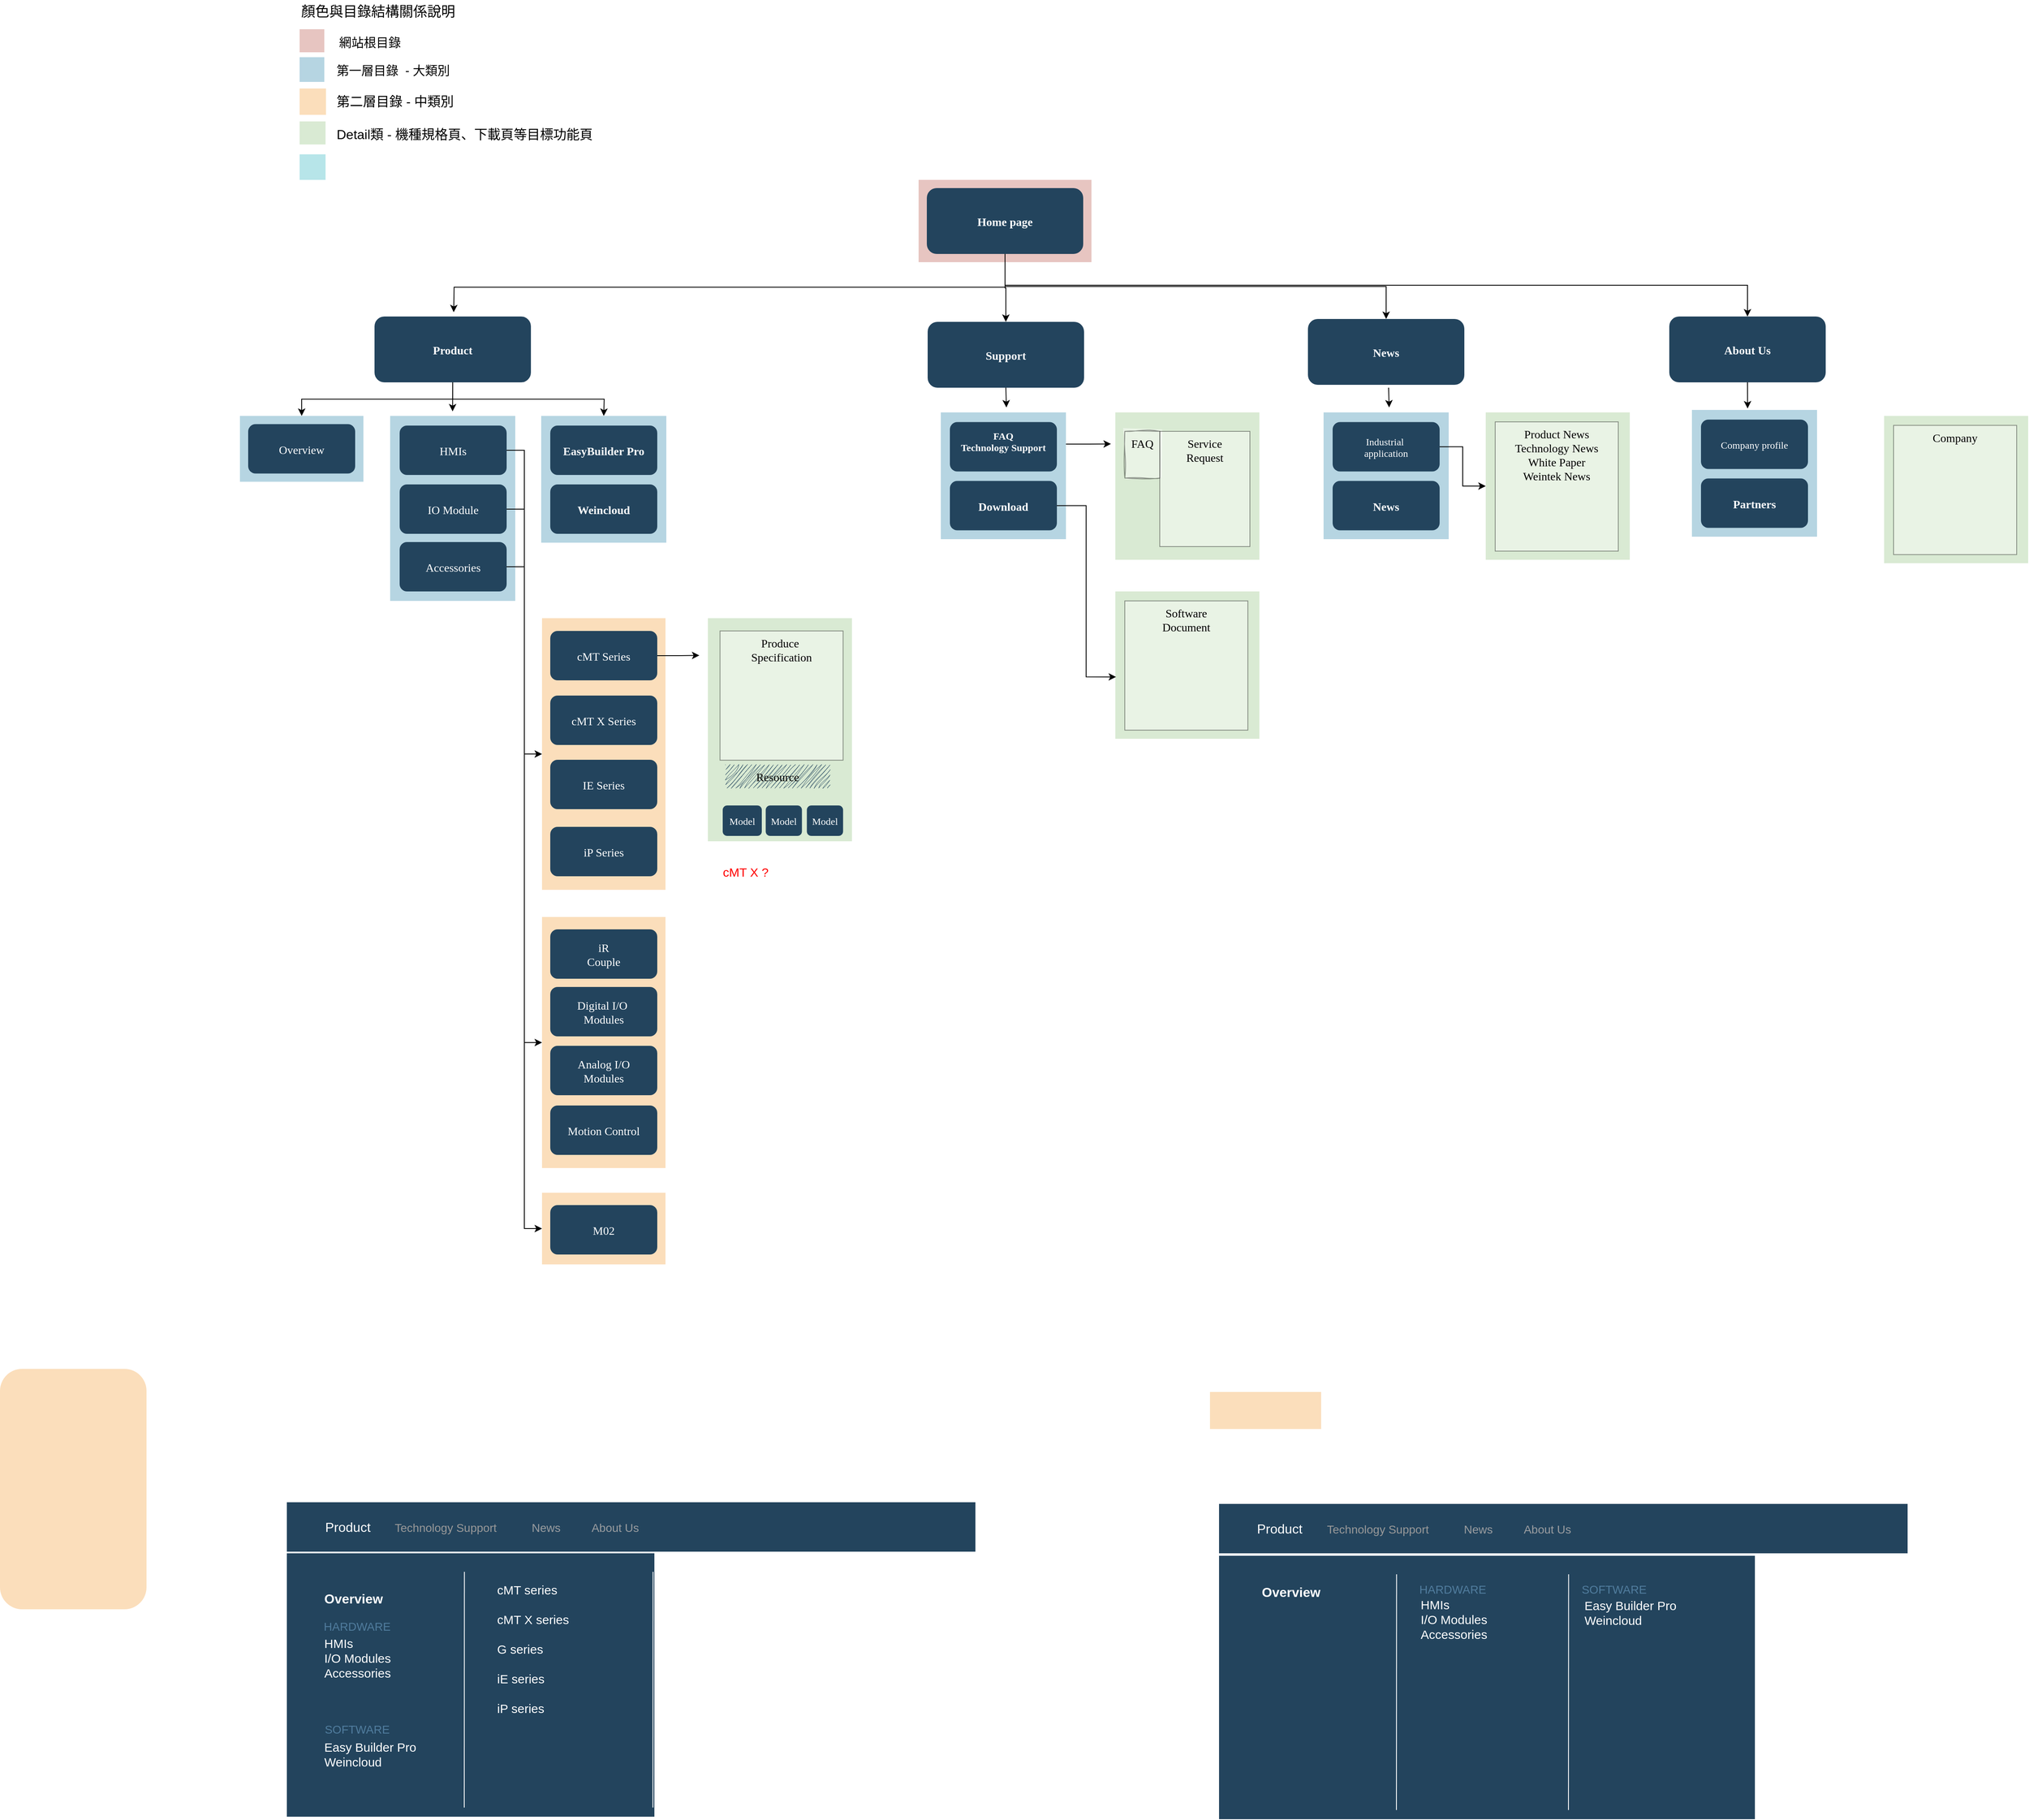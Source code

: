 <mxfile version="24.0.2" type="github">
  <diagram name="Page-1" id="2c0d36ab-eaac-3732-788b-9136903baeff">
    <mxGraphModel dx="3515.5" dy="2091.5" grid="0" gridSize="10" guides="1" tooltips="1" connect="1" arrows="1" fold="1" page="1" pageScale="1.5" pageWidth="1169" pageHeight="827" background="none" math="0" shadow="0">
      <root>
        <mxCell id="0" />
        <mxCell id="1" parent="0" />
        <mxCell id="4MZ_cCC2QS6rHFRi-yMx-183" value="" style="fillColor=#10739E;strokeColor=none;opacity=30;" vertex="1" parent="1">
          <mxGeometry x="309.5" y="456.25" width="152" height="154" as="geometry" />
        </mxCell>
        <mxCell id="4MZ_cCC2QS6rHFRi-yMx-182" value="" style="fillColor=#10739E;strokeColor=none;opacity=30;" vertex="1" parent="1">
          <mxGeometry x="126" y="456.25" width="152" height="224.75" as="geometry" />
        </mxCell>
        <mxCell id="4MZ_cCC2QS6rHFRi-yMx-159" value="" style="fillColor=#F2931E;strokeColor=none;opacity=30;" vertex="1" parent="1">
          <mxGeometry x="310.5" y="1065" width="150" height="305" as="geometry" />
        </mxCell>
        <mxCell id="4MZ_cCC2QS6rHFRi-yMx-135" value="" style="fillColor=#12AAB5;strokeColor=none;opacity=30;" vertex="1" parent="1">
          <mxGeometry x="16" y="138.5" width="31.5" height="31" as="geometry" />
        </mxCell>
        <mxCell id="4MZ_cCC2QS6rHFRi-yMx-211" style="edgeStyle=orthogonalEdgeStyle;rounded=0;orthogonalLoop=1;jettySize=auto;html=1;exitX=0.5;exitY=1;exitDx=0;exitDy=0;" edge="1" parent="1" source="123">
          <mxGeometry relative="1" as="geometry">
            <mxPoint x="203.192" y="330.269" as="targetPoint" />
          </mxGeometry>
        </mxCell>
        <mxCell id="123" value="" style="fillColor=#AE4132;strokeColor=none;opacity=30;" parent="1" vertex="1">
          <mxGeometry x="768" y="169.5" width="210" height="100.0" as="geometry" />
        </mxCell>
        <mxCell id="118" value="" style="fillColor=#F2931E;strokeColor=none;opacity=30;" parent="1" vertex="1">
          <mxGeometry x="310.5" y="702" width="150" height="330" as="geometry" />
        </mxCell>
        <mxCell id="111" value="" style="fillColor=#D9EAD3;strokeColor=none" parent="1" vertex="1">
          <mxGeometry x="16" y="98.5" width="31.5" height="28" as="geometry" />
        </mxCell>
        <mxCell id="4MZ_cCC2QS6rHFRi-yMx-213" style="edgeStyle=orthogonalEdgeStyle;rounded=0;orthogonalLoop=1;jettySize=auto;html=1;exitX=0.5;exitY=1;exitDx=0;exitDy=0;entryX=0.5;entryY=0;entryDx=0;entryDy=0;" edge="1" parent="1" source="2" target="4MZ_cCC2QS6rHFRi-yMx-210">
          <mxGeometry relative="1" as="geometry" />
        </mxCell>
        <mxCell id="4MZ_cCC2QS6rHFRi-yMx-214" style="edgeStyle=orthogonalEdgeStyle;rounded=0;orthogonalLoop=1;jettySize=auto;html=1;" edge="1" parent="1" source="2" target="4MZ_cCC2QS6rHFRi-yMx-203">
          <mxGeometry relative="1" as="geometry" />
        </mxCell>
        <mxCell id="4MZ_cCC2QS6rHFRi-yMx-230" style="edgeStyle=orthogonalEdgeStyle;rounded=0;orthogonalLoop=1;jettySize=auto;html=1;exitX=0.5;exitY=1;exitDx=0;exitDy=0;entryX=0.5;entryY=0;entryDx=0;entryDy=0;" edge="1" parent="1" source="2" target="4MZ_cCC2QS6rHFRi-yMx-229">
          <mxGeometry relative="1" as="geometry" />
        </mxCell>
        <mxCell id="2" value="Home page" style="rounded=1;fillColor=#23445D;gradientColor=none;strokeColor=none;fontColor=#FFFFFF;fontStyle=1;fontFamily=Tahoma;fontSize=14" parent="1" vertex="1">
          <mxGeometry x="778" y="179.5" width="190" height="80" as="geometry" />
        </mxCell>
        <mxCell id="4MZ_cCC2QS6rHFRi-yMx-174" style="edgeStyle=orthogonalEdgeStyle;rounded=0;orthogonalLoop=1;jettySize=auto;html=1;exitX=0.5;exitY=1;exitDx=0;exitDy=0;entryX=0.5;entryY=0;entryDx=0;entryDy=0;" edge="1" parent="1" source="13" target="4MZ_cCC2QS6rHFRi-yMx-145">
          <mxGeometry relative="1" as="geometry" />
        </mxCell>
        <mxCell id="4MZ_cCC2QS6rHFRi-yMx-176" style="edgeStyle=orthogonalEdgeStyle;rounded=0;orthogonalLoop=1;jettySize=auto;html=1;exitX=0.5;exitY=1;exitDx=0;exitDy=0;" edge="1" parent="1" source="13">
          <mxGeometry relative="1" as="geometry">
            <mxPoint x="201.833" y="450.778" as="targetPoint" />
          </mxGeometry>
        </mxCell>
        <mxCell id="4MZ_cCC2QS6rHFRi-yMx-177" style="edgeStyle=orthogonalEdgeStyle;rounded=0;orthogonalLoop=1;jettySize=auto;html=1;exitX=0.5;exitY=1;exitDx=0;exitDy=0;entryX=0.5;entryY=0;entryDx=0;entryDy=0;" edge="1" parent="1" source="13">
          <mxGeometry relative="1" as="geometry">
            <mxPoint x="385.5" y="456.25" as="targetPoint" />
          </mxGeometry>
        </mxCell>
        <mxCell id="13" value="Product" style="rounded=1;fillColor=#23445D;gradientColor=none;strokeColor=none;fontColor=#FFFFFF;fontStyle=1;fontFamily=Tahoma;fontSize=14" parent="1" vertex="1">
          <mxGeometry x="107" y="335.5" width="190" height="80" as="geometry" />
        </mxCell>
        <mxCell id="15" value="EasyBuilder Pro" style="rounded=1;fillColor=#23445D;gradientColor=none;strokeColor=none;fontColor=#FFFFFF;fontStyle=1;fontFamily=Tahoma;fontSize=14" parent="1" vertex="1">
          <mxGeometry x="320.5" y="468" width="130" height="60" as="geometry" />
        </mxCell>
        <mxCell id="4MZ_cCC2QS6rHFRi-yMx-202" style="edgeStyle=orthogonalEdgeStyle;rounded=0;orthogonalLoop=1;jettySize=auto;html=1;exitX=1;exitY=0.5;exitDx=0;exitDy=0;" edge="1" parent="1" source="16">
          <mxGeometry relative="1" as="geometry">
            <mxPoint x="501.654" y="747.192" as="targetPoint" />
          </mxGeometry>
        </mxCell>
        <mxCell id="16" value="cMT Series" style="rounded=1;fillColor=#23445D;gradientColor=none;strokeColor=none;fontColor=#FFFFFF;fontStyle=0;fontFamily=Tahoma;fontSize=14" parent="1" vertex="1">
          <mxGeometry x="320.5" y="717.5" width="130" height="60" as="geometry" />
        </mxCell>
        <mxCell id="17" value="cMT X Series" style="rounded=1;fillColor=#23445D;gradientColor=none;strokeColor=none;fontColor=#FFFFFF;fontStyle=0;fontFamily=Tahoma;fontSize=14" parent="1" vertex="1">
          <mxGeometry x="320.5" y="796" width="130" height="60" as="geometry" />
        </mxCell>
        <mxCell id="18" value="IE Series" style="rounded=1;fillColor=#23445D;gradientColor=none;strokeColor=none;fontColor=#FFFFFF;fontStyle=0;fontFamily=Tahoma;fontSize=14" parent="1" vertex="1">
          <mxGeometry x="320.5" y="874" width="130" height="60" as="geometry" />
        </mxCell>
        <mxCell id="4MZ_cCC2QS6rHFRi-yMx-167" style="edgeStyle=orthogonalEdgeStyle;rounded=0;orthogonalLoop=1;jettySize=auto;html=1;exitX=1;exitY=0.5;exitDx=0;exitDy=0;entryX=0;entryY=0.5;entryDx=0;entryDy=0;" edge="1" parent="1" source="4MZ_cCC2QS6rHFRi-yMx-124" target="4MZ_cCC2QS6rHFRi-yMx-159">
          <mxGeometry relative="1" as="geometry" />
        </mxCell>
        <mxCell id="4MZ_cCC2QS6rHFRi-yMx-124" value="IO Module" style="rounded=1;fillColor=#23445D;gradientColor=none;strokeColor=none;fontColor=#FFFFFF;fontStyle=0;fontFamily=Tahoma;fontSize=14" vertex="1" parent="1">
          <mxGeometry x="137.5" y="539.5" width="130" height="60" as="geometry" />
        </mxCell>
        <mxCell id="4MZ_cCC2QS6rHFRi-yMx-129" value="iR&#xa;Couple" style="rounded=1;fillColor=#23445D;gradientColor=none;strokeColor=none;fontColor=#FFFFFF;fontStyle=0;fontFamily=Tahoma;fontSize=14" vertex="1" parent="1">
          <mxGeometry x="320.5" y="1080" width="130" height="60" as="geometry" />
        </mxCell>
        <mxCell id="4MZ_cCC2QS6rHFRi-yMx-132" value="Digital I/O &#xa;Modules" style="rounded=1;fillColor=#23445D;gradientColor=none;strokeColor=none;fontColor=#FFFFFF;fontStyle=0;fontFamily=Tahoma;fontSize=14" vertex="1" parent="1">
          <mxGeometry x="320.5" y="1150" width="130" height="60" as="geometry" />
        </mxCell>
        <mxCell id="4MZ_cCC2QS6rHFRi-yMx-134" value="Analog I/O&#xa;Modules" style="rounded=1;fillColor=#23445D;gradientColor=none;strokeColor=none;fontColor=#FFFFFF;fontStyle=0;fontFamily=Tahoma;fontSize=14" vertex="1" parent="1">
          <mxGeometry x="320.5" y="1221.5" width="130" height="60" as="geometry" />
        </mxCell>
        <mxCell id="4MZ_cCC2QS6rHFRi-yMx-173" style="edgeStyle=orthogonalEdgeStyle;rounded=0;orthogonalLoop=1;jettySize=auto;html=1;exitX=1;exitY=0.5;exitDx=0;exitDy=0;entryX=0;entryY=0.5;entryDx=0;entryDy=0;" edge="1" parent="1" source="4MZ_cCC2QS6rHFRi-yMx-136" target="4MZ_cCC2QS6rHFRi-yMx-168">
          <mxGeometry relative="1" as="geometry" />
        </mxCell>
        <mxCell id="4MZ_cCC2QS6rHFRi-yMx-136" value="Accessories" style="rounded=1;fillColor=#23445D;gradientColor=none;strokeColor=none;fontColor=#FFFFFF;fontStyle=0;fontFamily=Tahoma;fontSize=14" vertex="1" parent="1">
          <mxGeometry x="137.5" y="609.5" width="130" height="60" as="geometry" />
        </mxCell>
        <mxCell id="4MZ_cCC2QS6rHFRi-yMx-137" value="Weincloud" style="rounded=1;fillColor=#23445D;gradientColor=none;strokeColor=none;fontColor=#FFFFFF;fontStyle=1;fontFamily=Tahoma;fontSize=14" vertex="1" parent="1">
          <mxGeometry x="320.5" y="539.5" width="130" height="60" as="geometry" />
        </mxCell>
        <mxCell id="4MZ_cCC2QS6rHFRi-yMx-138" value="iP Series" style="rounded=1;fillColor=#23445D;gradientColor=none;strokeColor=none;fontColor=#FFFFFF;fontStyle=0;fontFamily=Tahoma;fontSize=14" vertex="1" parent="1">
          <mxGeometry x="320.5" y="955.5" width="130" height="60" as="geometry" />
        </mxCell>
        <mxCell id="4MZ_cCC2QS6rHFRi-yMx-145" value="" style="fillColor=#10739E;strokeColor=none;opacity=30;" vertex="1" parent="1">
          <mxGeometry x="-56.5" y="456.25" width="150" height="80" as="geometry" />
        </mxCell>
        <mxCell id="4MZ_cCC2QS6rHFRi-yMx-146" value="Overview" style="rounded=1;fillColor=#23445D;gradientColor=none;strokeColor=none;fontColor=#FFFFFF;fontStyle=0;fontFamily=Tahoma;fontSize=14" vertex="1" parent="1">
          <mxGeometry x="-46.5" y="466.25" width="130" height="60" as="geometry" />
        </mxCell>
        <mxCell id="4MZ_cCC2QS6rHFRi-yMx-148" value="" style="rounded=0;fillColor=#23445D;gradientColor=none;strokeColor=none;fontColor=#FFFFFF;fontStyle=0;fontFamily=Tahoma;fontSize=14" vertex="1" parent="1">
          <mxGeometry x="0.5" y="1838" width="446.5" height="320" as="geometry" />
        </mxCell>
        <mxCell id="4MZ_cCC2QS6rHFRi-yMx-151" value="" style="rounded=1;fillColor=#fbdebb;gradientColor=none;strokeColor=none;fontColor=#FFFFFF;fontStyle=0;fontFamily=Tahoma;fontSize=14;glass=0;" vertex="1" parent="1">
          <mxGeometry x="-348" y="1614" width="178" height="292" as="geometry" />
        </mxCell>
        <mxCell id="4MZ_cCC2QS6rHFRi-yMx-152" value="" style="rounded=0;fillColor=#fbdebb;gradientColor=none;strokeColor=none;fontColor=#FFFFFF;fontStyle=0;fontFamily=Tahoma;fontSize=14;glass=0;" vertex="1" parent="1">
          <mxGeometry x="1122" y="1642" width="135" height="45" as="geometry" />
        </mxCell>
        <mxCell id="4MZ_cCC2QS6rHFRi-yMx-156" value="Motion Control" style="rounded=1;fillColor=#23445D;gradientColor=none;strokeColor=none;fontColor=#FFFFFF;fontStyle=0;fontFamily=Tahoma;fontSize=14" vertex="1" parent="1">
          <mxGeometry x="320.5" y="1294" width="130" height="60" as="geometry" />
        </mxCell>
        <mxCell id="4MZ_cCC2QS6rHFRi-yMx-166" style="edgeStyle=orthogonalEdgeStyle;rounded=0;orthogonalLoop=1;jettySize=auto;html=1;exitX=1;exitY=0.5;exitDx=0;exitDy=0;entryX=0;entryY=0.5;entryDx=0;entryDy=0;" edge="1" parent="1" source="4MZ_cCC2QS6rHFRi-yMx-164" target="118">
          <mxGeometry relative="1" as="geometry" />
        </mxCell>
        <mxCell id="4MZ_cCC2QS6rHFRi-yMx-164" value="HMIs" style="rounded=1;fillColor=#23445D;gradientColor=none;strokeColor=none;fontColor=#FFFFFF;fontStyle=0;fontFamily=Tahoma;fontSize=14" vertex="1" parent="1">
          <mxGeometry x="137.5" y="468" width="130" height="60" as="geometry" />
        </mxCell>
        <mxCell id="4MZ_cCC2QS6rHFRi-yMx-168" value="" style="fillColor=#F2931E;strokeColor=none;opacity=30;" vertex="1" parent="1">
          <mxGeometry x="310.5" y="1400" width="150" height="87" as="geometry" />
        </mxCell>
        <mxCell id="4MZ_cCC2QS6rHFRi-yMx-169" value="M02" style="rounded=1;fillColor=#23445D;gradientColor=none;strokeColor=none;fontColor=#FFFFFF;fontStyle=0;fontFamily=Tahoma;fontSize=14" vertex="1" parent="1">
          <mxGeometry x="320.5" y="1415" width="130" height="60" as="geometry" />
        </mxCell>
        <mxCell id="4MZ_cCC2QS6rHFRi-yMx-178" value="" style="fillColor=#AE4132;strokeColor=none;opacity=30;" vertex="1" parent="1">
          <mxGeometry x="16" y="-13.5" width="30" height="28" as="geometry" />
        </mxCell>
        <mxCell id="4MZ_cCC2QS6rHFRi-yMx-184" value="" style="fillColor=#10739E;strokeColor=none;opacity=30;" vertex="1" parent="1">
          <mxGeometry x="16" y="20.5" width="30" height="30" as="geometry" />
        </mxCell>
        <mxCell id="4MZ_cCC2QS6rHFRi-yMx-185" value="" style="fillColor=#F2931E;strokeColor=none;opacity=30;" vertex="1" parent="1">
          <mxGeometry x="16" y="58.5" width="32" height="32" as="geometry" />
        </mxCell>
        <mxCell id="4MZ_cCC2QS6rHFRi-yMx-188" value="網站根目錄" style="text;html=1;align=left;verticalAlign=middle;whiteSpace=wrap;rounded=0;fontSize=15;" vertex="1" parent="1">
          <mxGeometry x="62.25" y="-13.5" width="143.5" height="30" as="geometry" />
        </mxCell>
        <mxCell id="4MZ_cCC2QS6rHFRi-yMx-189" value="第一層目錄&amp;nbsp; - 大類別" style="text;html=1;align=left;verticalAlign=middle;whiteSpace=wrap;rounded=0;fontSize=15;" vertex="1" parent="1">
          <mxGeometry x="59" y="20.5" width="234.5" height="30" as="geometry" />
        </mxCell>
        <mxCell id="4MZ_cCC2QS6rHFRi-yMx-190" value="第二層目錄 - 中類別" style="text;html=1;align=left;verticalAlign=middle;whiteSpace=wrap;rounded=0;fontSize=16;" vertex="1" parent="1">
          <mxGeometry x="59" y="58.5" width="241.5" height="30" as="geometry" />
        </mxCell>
        <mxCell id="4MZ_cCC2QS6rHFRi-yMx-191" value="顏色與目錄結構關係說明" style="text;html=1;align=left;verticalAlign=middle;whiteSpace=wrap;rounded=0;fontSize=17;" vertex="1" parent="1">
          <mxGeometry x="16" y="-49" width="281.5" height="30" as="geometry" />
        </mxCell>
        <mxCell id="4MZ_cCC2QS6rHFRi-yMx-192" value="Detail類 - 機種規格頁、下載頁等目標功能頁" style="text;html=1;align=left;verticalAlign=middle;whiteSpace=wrap;rounded=0;fontSize=16;" vertex="1" parent="1">
          <mxGeometry x="59" y="98.5" width="455" height="30" as="geometry" />
        </mxCell>
        <mxCell id="4MZ_cCC2QS6rHFRi-yMx-196" value="" style="fillColor=#D9EAD3;strokeColor=none" vertex="1" parent="1">
          <mxGeometry x="512" y="702" width="175" height="271" as="geometry" />
        </mxCell>
        <mxCell id="4MZ_cCC2QS6rHFRi-yMx-198" value="Model" style="rounded=1;fillColor=#23445D;gradientColor=none;strokeColor=none;fontColor=#FFFFFF;fontStyle=0;fontFamily=Tahoma;fontSize=12;" vertex="1" parent="1">
          <mxGeometry x="530" y="929.5" width="47.5" height="37" as="geometry" />
        </mxCell>
        <mxCell id="4MZ_cCC2QS6rHFRi-yMx-199" value="Model" style="rounded=1;fillColor=#23445D;gradientColor=none;strokeColor=none;fontColor=#FFFFFF;fontStyle=0;fontFamily=Tahoma;fontSize=12;" vertex="1" parent="1">
          <mxGeometry x="582.25" y="929.5" width="44" height="37" as="geometry" />
        </mxCell>
        <mxCell id="4MZ_cCC2QS6rHFRi-yMx-200" value="Model" style="rounded=1;fillColor=#23445D;gradientColor=none;strokeColor=none;fontColor=#FFFFFF;fontStyle=0;fontFamily=Tahoma;fontSize=12;" vertex="1" parent="1">
          <mxGeometry x="632.25" y="929.5" width="44" height="37" as="geometry" />
        </mxCell>
        <mxCell id="4MZ_cCC2QS6rHFRi-yMx-201" value="Resource" style="rounded=0;fillColor=#23445D;gradientColor=none;strokeColor=none;fontColor=#000000;fontStyle=0;fontFamily=Tahoma;fontSize=14;align=center;horizontal=1;verticalAlign=top;glass=0;shadow=0;textShadow=0;sketch=1;curveFitting=1;jiggle=2;" vertex="1" parent="1">
          <mxGeometry x="533.5" y="880" width="126.5" height="28" as="geometry" />
        </mxCell>
        <mxCell id="4MZ_cCC2QS6rHFRi-yMx-208" style="edgeStyle=orthogonalEdgeStyle;rounded=0;orthogonalLoop=1;jettySize=auto;html=1;exitX=0.5;exitY=1;exitDx=0;exitDy=0;" edge="1" parent="1" source="4MZ_cCC2QS6rHFRi-yMx-203">
          <mxGeometry relative="1" as="geometry">
            <mxPoint x="874.654" y="446" as="targetPoint" />
          </mxGeometry>
        </mxCell>
        <mxCell id="4MZ_cCC2QS6rHFRi-yMx-203" value="Support" style="rounded=1;fillColor=#23445D;gradientColor=none;strokeColor=none;fontColor=#FFFFFF;fontStyle=1;fontFamily=Tahoma;fontSize=14" vertex="1" parent="1">
          <mxGeometry x="779" y="342" width="190" height="80" as="geometry" />
        </mxCell>
        <mxCell id="4MZ_cCC2QS6rHFRi-yMx-224" style="edgeStyle=orthogonalEdgeStyle;rounded=0;orthogonalLoop=1;jettySize=auto;html=1;exitX=1;exitY=0.25;exitDx=0;exitDy=0;" edge="1" parent="1" source="4MZ_cCC2QS6rHFRi-yMx-204">
          <mxGeometry relative="1" as="geometry">
            <mxPoint x="1001.654" y="490.269" as="targetPoint" />
          </mxGeometry>
        </mxCell>
        <mxCell id="4MZ_cCC2QS6rHFRi-yMx-204" value="" style="fillColor=#10739E;strokeColor=none;opacity=30;" vertex="1" parent="1">
          <mxGeometry x="795" y="452" width="152" height="154" as="geometry" />
        </mxCell>
        <mxCell id="4MZ_cCC2QS6rHFRi-yMx-205" value="FAQ&#xa;Technology Support&#xa; " style="rounded=1;fillColor=#23445D;gradientColor=none;strokeColor=none;fontColor=#FFFFFF;fontStyle=1;fontFamily=Tahoma;fontSize=12;align=center;" vertex="1" parent="1">
          <mxGeometry x="806" y="463.75" width="130" height="60" as="geometry" />
        </mxCell>
        <mxCell id="4MZ_cCC2QS6rHFRi-yMx-206" value="Download" style="rounded=1;fillColor=#23445D;gradientColor=none;strokeColor=none;fontColor=#FFFFFF;fontStyle=1;fontFamily=Tahoma;fontSize=14" vertex="1" parent="1">
          <mxGeometry x="806" y="535.25" width="130" height="60" as="geometry" />
        </mxCell>
        <mxCell id="4MZ_cCC2QS6rHFRi-yMx-210" value="News" style="rounded=1;fillColor=#23445D;gradientColor=none;strokeColor=none;fontColor=#FFFFFF;fontStyle=1;fontFamily=Tahoma;fontSize=14" vertex="1" parent="1">
          <mxGeometry x="1241" y="338.5" width="190" height="80" as="geometry" />
        </mxCell>
        <mxCell id="4MZ_cCC2QS6rHFRi-yMx-215" style="edgeStyle=orthogonalEdgeStyle;rounded=0;orthogonalLoop=1;jettySize=auto;html=1;exitX=0.5;exitY=1;exitDx=0;exitDy=0;" edge="1" parent="1">
          <mxGeometry relative="1" as="geometry">
            <mxPoint x="1339.654" y="446" as="targetPoint" />
            <mxPoint x="1339" y="422" as="sourcePoint" />
          </mxGeometry>
        </mxCell>
        <mxCell id="4MZ_cCC2QS6rHFRi-yMx-216" value="" style="fillColor=#10739E;strokeColor=none;opacity=30;" vertex="1" parent="1">
          <mxGeometry x="1260" y="452" width="152" height="154" as="geometry" />
        </mxCell>
        <mxCell id="4MZ_cCC2QS6rHFRi-yMx-240" style="edgeStyle=orthogonalEdgeStyle;rounded=0;orthogonalLoop=1;jettySize=auto;html=1;exitX=1;exitY=0.5;exitDx=0;exitDy=0;entryX=0;entryY=0.5;entryDx=0;entryDy=0;" edge="1" parent="1" source="4MZ_cCC2QS6rHFRi-yMx-217" target="4MZ_cCC2QS6rHFRi-yMx-237">
          <mxGeometry relative="1" as="geometry" />
        </mxCell>
        <mxCell id="4MZ_cCC2QS6rHFRi-yMx-217" value="Industrial &#xa;application" style="rounded=1;fillColor=#23445D;gradientColor=none;strokeColor=none;fontColor=#FFFFFF;fontStyle=0;fontFamily=Tahoma;fontSize=12;align=center;" vertex="1" parent="1">
          <mxGeometry x="1271" y="463.75" width="130" height="60" as="geometry" />
        </mxCell>
        <mxCell id="4MZ_cCC2QS6rHFRi-yMx-218" value="News" style="rounded=1;fillColor=#23445D;gradientColor=none;strokeColor=none;fontColor=#FFFFFF;fontStyle=1;fontFamily=Tahoma;fontSize=14" vertex="1" parent="1">
          <mxGeometry x="1271" y="535.25" width="130" height="60" as="geometry" />
        </mxCell>
        <mxCell id="4MZ_cCC2QS6rHFRi-yMx-219" value="" style="fillColor=#D9EAD3;strokeColor=none" vertex="1" parent="1">
          <mxGeometry x="1007" y="452" width="175" height="179" as="geometry" />
        </mxCell>
        <mxCell id="4MZ_cCC2QS6rHFRi-yMx-221" value="&lt;font color=&quot;#ff0000&quot; style=&quot;font-size: 15px;&quot;&gt;cMT X ?&lt;/font&gt;" style="text;html=1;align=center;verticalAlign=middle;whiteSpace=wrap;rounded=0;fontSize=15;" vertex="1" parent="1">
          <mxGeometry x="528" y="995" width="60" height="30" as="geometry" />
        </mxCell>
        <mxCell id="4MZ_cCC2QS6rHFRi-yMx-222" value="FAQ" style="rounded=0;fillColor=#FFFFFF;gradientColor=none;strokeColor=default;fontColor=#000000;fontStyle=0;fontFamily=Tahoma;fontSize=14;align=center;horizontal=1;verticalAlign=top;glass=0;shadow=0;textShadow=0;sketch=1;curveFitting=1;jiggle=2;opacity=40;" vertex="1" parent="1">
          <mxGeometry x="1018.5" y="475" width="42.75" height="56.75" as="geometry" />
        </mxCell>
        <mxCell id="4MZ_cCC2QS6rHFRi-yMx-223" value="Service&#xa;Request" style="rounded=0;fillColor=#FFFFFF;gradientColor=none;strokeColor=default;fontColor=#000000;fontStyle=0;fontFamily=Tahoma;fontSize=14;align=center;horizontal=1;verticalAlign=top;glass=0;shadow=0;textShadow=0;opacity=40;" vertex="1" parent="1">
          <mxGeometry x="1061" y="475" width="109.5" height="140" as="geometry" />
        </mxCell>
        <mxCell id="4MZ_cCC2QS6rHFRi-yMx-225" value="" style="fillColor=#D9EAD3;strokeColor=none" vertex="1" parent="1">
          <mxGeometry x="1007" y="669.5" width="175" height="179" as="geometry" />
        </mxCell>
        <mxCell id="4MZ_cCC2QS6rHFRi-yMx-227" value="Software&#xa;Document&#xa;" style="rounded=0;fillColor=#FFFFFF;gradientColor=none;strokeColor=default;fontColor=#000000;fontStyle=0;fontFamily=Tahoma;fontSize=14;align=center;horizontal=1;verticalAlign=top;glass=0;shadow=0;textShadow=0;opacity=40;" vertex="1" parent="1">
          <mxGeometry x="1018.5" y="681" width="149.5" height="157" as="geometry" />
        </mxCell>
        <mxCell id="4MZ_cCC2QS6rHFRi-yMx-228" style="edgeStyle=orthogonalEdgeStyle;rounded=0;orthogonalLoop=1;jettySize=auto;html=1;exitX=1;exitY=0.5;exitDx=0;exitDy=0;entryX=0.005;entryY=0.58;entryDx=0;entryDy=0;entryPerimeter=0;" edge="1" parent="1" source="4MZ_cCC2QS6rHFRi-yMx-206" target="4MZ_cCC2QS6rHFRi-yMx-225">
          <mxGeometry relative="1" as="geometry" />
        </mxCell>
        <mxCell id="4MZ_cCC2QS6rHFRi-yMx-234" style="edgeStyle=orthogonalEdgeStyle;rounded=0;orthogonalLoop=1;jettySize=auto;html=1;exitX=0.5;exitY=1;exitDx=0;exitDy=0;" edge="1" parent="1" source="4MZ_cCC2QS6rHFRi-yMx-229">
          <mxGeometry relative="1" as="geometry">
            <mxPoint x="1775.115" y="447.192" as="targetPoint" />
          </mxGeometry>
        </mxCell>
        <mxCell id="4MZ_cCC2QS6rHFRi-yMx-229" value="About Us" style="rounded=1;fillColor=#23445D;gradientColor=none;strokeColor=none;fontColor=#FFFFFF;fontStyle=1;fontFamily=Tahoma;fontSize=14" vertex="1" parent="1">
          <mxGeometry x="1680" y="335.5" width="190" height="80" as="geometry" />
        </mxCell>
        <mxCell id="4MZ_cCC2QS6rHFRi-yMx-235" value="" style="fillColor=#D9EAD3;strokeColor=none" vertex="1" parent="1">
          <mxGeometry x="1941" y="456.25" width="175" height="179" as="geometry" />
        </mxCell>
        <mxCell id="4MZ_cCC2QS6rHFRi-yMx-236" value="Company&#xa;" style="rounded=0;fillColor=#FFFFFF;gradientColor=none;strokeColor=default;fontColor=#000000;fontStyle=0;fontFamily=Tahoma;fontSize=14;align=center;horizontal=1;verticalAlign=top;glass=0;shadow=0;textShadow=0;opacity=40;" vertex="1" parent="1">
          <mxGeometry x="1952.5" y="467.75" width="149.5" height="157" as="geometry" />
        </mxCell>
        <mxCell id="4MZ_cCC2QS6rHFRi-yMx-237" value="" style="fillColor=#D9EAD3;strokeColor=none" vertex="1" parent="1">
          <mxGeometry x="1457" y="452" width="175" height="179" as="geometry" />
        </mxCell>
        <mxCell id="4MZ_cCC2QS6rHFRi-yMx-238" value="Product News&#xa;Technology News&#xa;White Paper&#xa;Weintek News" style="rounded=0;fillColor=#FFFFFF;gradientColor=none;strokeColor=default;fontColor=#000000;fontStyle=0;fontFamily=Tahoma;fontSize=14;align=center;horizontal=1;verticalAlign=top;glass=0;shadow=0;textShadow=0;opacity=40;" vertex="1" parent="1">
          <mxGeometry x="1468.5" y="463.5" width="149.5" height="157" as="geometry" />
        </mxCell>
        <mxCell id="4MZ_cCC2QS6rHFRi-yMx-241" value="Produce &#xa;Specification&#xa;" style="rounded=0;fillColor=#FFFFFF;gradientColor=none;strokeColor=default;fontColor=#000000;fontStyle=0;fontFamily=Tahoma;fontSize=14;align=center;horizontal=1;verticalAlign=top;glass=0;shadow=0;textShadow=0;opacity=40;" vertex="1" parent="1">
          <mxGeometry x="526.75" y="717.5" width="149.5" height="157" as="geometry" />
        </mxCell>
        <mxCell id="4MZ_cCC2QS6rHFRi-yMx-243" value="" style="endArrow=none;html=1;rounded=0;strokeColor=#FFFFFF;exitX=0.214;exitY=0.942;exitDx=0;exitDy=0;exitPerimeter=0;" edge="1" parent="1">
          <mxGeometry width="50" height="50" relative="1" as="geometry">
            <mxPoint x="216.001" y="2146.882" as="sourcePoint" />
            <mxPoint x="216.19" y="1860.5" as="targetPoint" />
          </mxGeometry>
        </mxCell>
        <mxCell id="4MZ_cCC2QS6rHFRi-yMx-244" value="" style="endArrow=none;html=1;rounded=0;strokeColor=#FFFFFF;exitX=0.214;exitY=0.942;exitDx=0;exitDy=0;exitPerimeter=0;" edge="1" parent="1">
          <mxGeometry width="50" height="50" relative="1" as="geometry">
            <mxPoint x="445.181" y="2146.882" as="sourcePoint" />
            <mxPoint x="445.37" y="1860.5" as="targetPoint" />
          </mxGeometry>
        </mxCell>
        <mxCell id="4MZ_cCC2QS6rHFRi-yMx-245" value="&lt;b&gt;&lt;font style=&quot;font-size: 16px;&quot;&gt;Overview&lt;/font&gt;&lt;/b&gt;&lt;div&gt;&lt;br&gt;&lt;/div&gt;&lt;div&gt;&lt;br&gt;&lt;/div&gt;&lt;div&gt;HMIs&lt;/div&gt;&lt;div&gt;&lt;span style=&quot;background-color: initial;&quot;&gt;I/O Modules&lt;/span&gt;&lt;br&gt;&lt;/div&gt;&lt;div&gt;&lt;span style=&quot;background-color: initial;&quot;&gt;Accessories&lt;/span&gt;&lt;br&gt;&lt;/div&gt;&lt;div&gt;&lt;br&gt;&lt;/div&gt;&lt;div&gt;&lt;br&gt;&lt;/div&gt;&lt;div&gt;&lt;br&gt;&lt;/div&gt;&lt;div&gt;&lt;br&gt;&lt;/div&gt;&lt;div&gt;Easy Builder Pro&lt;/div&gt;&lt;div&gt;Weincloud&lt;/div&gt;&lt;div&gt;&lt;br&gt;&lt;/div&gt;" style="text;html=1;align=left;verticalAlign=middle;whiteSpace=wrap;rounded=0;fontColor=#FFFFFF;fontSize=15;" vertex="1" parent="1">
          <mxGeometry x="44" y="1867" width="133" height="267" as="geometry" />
        </mxCell>
        <mxCell id="4MZ_cCC2QS6rHFRi-yMx-248" value="cMT series&lt;br&gt;&lt;br&gt;cMT X series&lt;div&gt;&lt;br&gt;&lt;/div&gt;&lt;div&gt;G series&lt;br&gt;&lt;br&gt;iE series&lt;br&gt;&lt;br&gt;iP series&lt;div&gt;&lt;br&gt;&lt;/div&gt;&lt;/div&gt;" style="text;align=left;verticalAlign=middle;whiteSpace=wrap;rounded=0;fontColor=#FFFFFF;fontSize=15;spacing=2;spacingTop=0;spacingBottom=0;spacingLeft=0;labelBackgroundColor=none;labelBorderColor=none;html=1;" vertex="1" parent="1">
          <mxGeometry x="254" y="1882" width="133" height="161" as="geometry" />
        </mxCell>
        <mxCell id="4MZ_cCC2QS6rHFRi-yMx-250" value="HARDWARE" style="text;html=1;align=center;verticalAlign=middle;whiteSpace=wrap;rounded=0;fontColor=#7eb4dd;textOpacity=50;fontSize=14;" vertex="1" parent="1">
          <mxGeometry x="56" y="1912" width="60" height="30" as="geometry" />
        </mxCell>
        <mxCell id="4MZ_cCC2QS6rHFRi-yMx-251" value="SOFTWARE" style="text;html=1;align=center;verticalAlign=middle;whiteSpace=wrap;rounded=0;fontColor=#7eb4dd;textOpacity=50;fontSize=14;" vertex="1" parent="1">
          <mxGeometry x="56" y="2037" width="60" height="30" as="geometry" />
        </mxCell>
        <mxCell id="4MZ_cCC2QS6rHFRi-yMx-252" value="" style="rounded=0;fillColor=#23445D;gradientColor=none;strokeColor=none;fontColor=#FFFFFF;fontStyle=0;fontFamily=Tahoma;fontSize=14" vertex="1" parent="1">
          <mxGeometry x="1133" y="1841" width="651" height="320" as="geometry" />
        </mxCell>
        <mxCell id="4MZ_cCC2QS6rHFRi-yMx-254" value="" style="endArrow=none;html=1;rounded=0;strokeColor=#FFFFFF;exitX=0.214;exitY=0.942;exitDx=0;exitDy=0;exitPerimeter=0;" edge="1" parent="1">
          <mxGeometry width="50" height="50" relative="1" as="geometry">
            <mxPoint x="1348.501" y="2149.882" as="sourcePoint" />
            <mxPoint x="1348.69" y="1863.5" as="targetPoint" />
          </mxGeometry>
        </mxCell>
        <mxCell id="4MZ_cCC2QS6rHFRi-yMx-255" value="" style="endArrow=none;html=1;rounded=0;strokeColor=#FFFFFF;exitX=0.214;exitY=0.942;exitDx=0;exitDy=0;exitPerimeter=0;" edge="1" parent="1">
          <mxGeometry width="50" height="50" relative="1" as="geometry">
            <mxPoint x="1557.501" y="2149.882" as="sourcePoint" />
            <mxPoint x="1557.69" y="1863.5" as="targetPoint" />
          </mxGeometry>
        </mxCell>
        <mxCell id="4MZ_cCC2QS6rHFRi-yMx-260" value="&lt;br&gt;&lt;div&gt;&lt;br&gt;&lt;/div&gt;&lt;div&gt;HMIs&lt;/div&gt;&lt;div&gt;&lt;span style=&quot;background-color: initial;&quot;&gt;I/O Modules&lt;/span&gt;&lt;br&gt;&lt;/div&gt;&lt;div&gt;&lt;span style=&quot;background-color: initial;&quot;&gt;Accessories&lt;/span&gt;&lt;br&gt;&lt;/div&gt;&lt;div&gt;&lt;br&gt;&lt;/div&gt;&lt;div&gt;&lt;br&gt;&lt;/div&gt;&lt;div&gt;&lt;br&gt;&lt;/div&gt;" style="text;html=1;align=left;verticalAlign=middle;whiteSpace=wrap;rounded=0;fontColor=#FFFFFF;fontSize=15;" vertex="1" parent="1">
          <mxGeometry x="1375.5" y="1835" width="133" height="184" as="geometry" />
        </mxCell>
        <mxCell id="4MZ_cCC2QS6rHFRi-yMx-256" value="&lt;b&gt;&lt;font style=&quot;font-size: 16px;&quot;&gt;Overview&lt;/font&gt;&lt;/b&gt;&lt;div&gt;&lt;br&gt;&lt;/div&gt;" style="text;html=1;align=left;verticalAlign=middle;whiteSpace=wrap;rounded=0;fontColor=#FFFFFF;fontSize=15;" vertex="1" parent="1">
          <mxGeometry x="1183.25" y="1868.5" width="133" height="51" as="geometry" />
        </mxCell>
        <mxCell id="4MZ_cCC2QS6rHFRi-yMx-258" value="HARDWARE" style="text;html=1;align=center;verticalAlign=middle;whiteSpace=wrap;rounded=0;fontColor=#7eb4dd;textOpacity=50;fontSize=14;" vertex="1" parent="1">
          <mxGeometry x="1386.5" y="1866.5" width="60" height="30" as="geometry" />
        </mxCell>
        <mxCell id="4MZ_cCC2QS6rHFRi-yMx-259" value="SOFTWARE" style="text;html=1;align=center;verticalAlign=middle;whiteSpace=wrap;rounded=0;fontColor=#7eb4dd;textOpacity=50;fontSize=14;" vertex="1" parent="1">
          <mxGeometry x="1583" y="1866.5" width="60" height="30" as="geometry" />
        </mxCell>
        <mxCell id="4MZ_cCC2QS6rHFRi-yMx-261" value="&lt;div&gt;&lt;br&gt;&lt;/div&gt;&lt;div&gt;Easy Builder Pro&lt;/div&gt;&lt;div&gt;Weincloud&lt;/div&gt;&lt;div&gt;&lt;br&gt;&lt;/div&gt;" style="text;html=1;align=left;verticalAlign=middle;whiteSpace=wrap;rounded=0;fontColor=#FFFFFF;fontSize=15;" vertex="1" parent="1">
          <mxGeometry x="1574.5" y="1868.5" width="133" height="82" as="geometry" />
        </mxCell>
        <mxCell id="4MZ_cCC2QS6rHFRi-yMx-276" value="&amp;nbsp; &amp;nbsp; &amp;nbsp; &amp;nbsp;Product" style="html=1;shadow=0;dashed=0;fillColor=#23445d;strokeColor=none;fontSize=16;fontColor=#ffffff;align=left;spacing=15;" vertex="1" parent="1">
          <mxGeometry x="0.5" y="1776" width="836.5" height="60" as="geometry" />
        </mxCell>
        <mxCell id="4MZ_cCC2QS6rHFRi-yMx-277" value="Technology Support" style="fillColor=none;strokeColor=none;fontSize=14;fontColor=#999999;align=center;" vertex="1" parent="4MZ_cCC2QS6rHFRi-yMx-276">
          <mxGeometry width="70" height="40" relative="1" as="geometry">
            <mxPoint x="158" y="10" as="offset" />
          </mxGeometry>
        </mxCell>
        <mxCell id="4MZ_cCC2QS6rHFRi-yMx-279" value="News" style="fillColor=none;strokeColor=none;fontSize=14;fontColor=#9A9DA0;align=center;spacingRight=0;" vertex="1" parent="4MZ_cCC2QS6rHFRi-yMx-276">
          <mxGeometry width="80" height="40" relative="1" as="geometry">
            <mxPoint x="275" y="10" as="offset" />
          </mxGeometry>
        </mxCell>
        <mxCell id="4MZ_cCC2QS6rHFRi-yMx-280" value="About Us" style="fillColor=none;strokeColor=none;fontSize=14;fontColor=#9A9DA0;align=center;" vertex="1" parent="4MZ_cCC2QS6rHFRi-yMx-276">
          <mxGeometry width="80" height="40" relative="1" as="geometry">
            <mxPoint x="359" y="10" as="offset" />
          </mxGeometry>
        </mxCell>
        <mxCell id="4MZ_cCC2QS6rHFRi-yMx-287" value="" style="fillColor=#10739E;strokeColor=none;opacity=30;" vertex="1" parent="1">
          <mxGeometry x="1707.5" y="449" width="152" height="154" as="geometry" />
        </mxCell>
        <mxCell id="4MZ_cCC2QS6rHFRi-yMx-288" value="Company profile" style="rounded=1;fillColor=#23445D;gradientColor=none;strokeColor=none;fontColor=#FFFFFF;fontStyle=0;fontFamily=Tahoma;fontSize=12;align=center;" vertex="1" parent="1">
          <mxGeometry x="1718.5" y="460.75" width="130" height="60" as="geometry" />
        </mxCell>
        <mxCell id="4MZ_cCC2QS6rHFRi-yMx-289" value="Partners" style="rounded=1;fillColor=#23445D;gradientColor=none;strokeColor=none;fontColor=#FFFFFF;fontStyle=1;fontFamily=Tahoma;fontSize=14" vertex="1" parent="1">
          <mxGeometry x="1718.5" y="532.25" width="130" height="60" as="geometry" />
        </mxCell>
        <mxCell id="4MZ_cCC2QS6rHFRi-yMx-290" value="&amp;nbsp; &amp;nbsp; &amp;nbsp; &amp;nbsp;Product" style="html=1;shadow=0;dashed=0;fillColor=#23445d;strokeColor=none;fontSize=16;fontColor=#ffffff;align=left;spacing=15;" vertex="1" parent="1">
          <mxGeometry x="1133" y="1778" width="836.5" height="60" as="geometry" />
        </mxCell>
        <mxCell id="4MZ_cCC2QS6rHFRi-yMx-291" value="Technology Support" style="fillColor=none;strokeColor=none;fontSize=14;fontColor=#999999;align=center;" vertex="1" parent="4MZ_cCC2QS6rHFRi-yMx-290">
          <mxGeometry width="70" height="40" relative="1" as="geometry">
            <mxPoint x="158" y="10" as="offset" />
          </mxGeometry>
        </mxCell>
        <mxCell id="4MZ_cCC2QS6rHFRi-yMx-292" value="News" style="fillColor=none;strokeColor=none;fontSize=14;fontColor=#9A9DA0;align=center;spacingRight=0;" vertex="1" parent="4MZ_cCC2QS6rHFRi-yMx-290">
          <mxGeometry width="80" height="40" relative="1" as="geometry">
            <mxPoint x="275" y="10" as="offset" />
          </mxGeometry>
        </mxCell>
        <mxCell id="4MZ_cCC2QS6rHFRi-yMx-293" value="About Us" style="fillColor=none;strokeColor=none;fontSize=14;fontColor=#9A9DA0;align=center;" vertex="1" parent="4MZ_cCC2QS6rHFRi-yMx-290">
          <mxGeometry width="80" height="40" relative="1" as="geometry">
            <mxPoint x="359" y="10" as="offset" />
          </mxGeometry>
        </mxCell>
      </root>
    </mxGraphModel>
  </diagram>
</mxfile>

